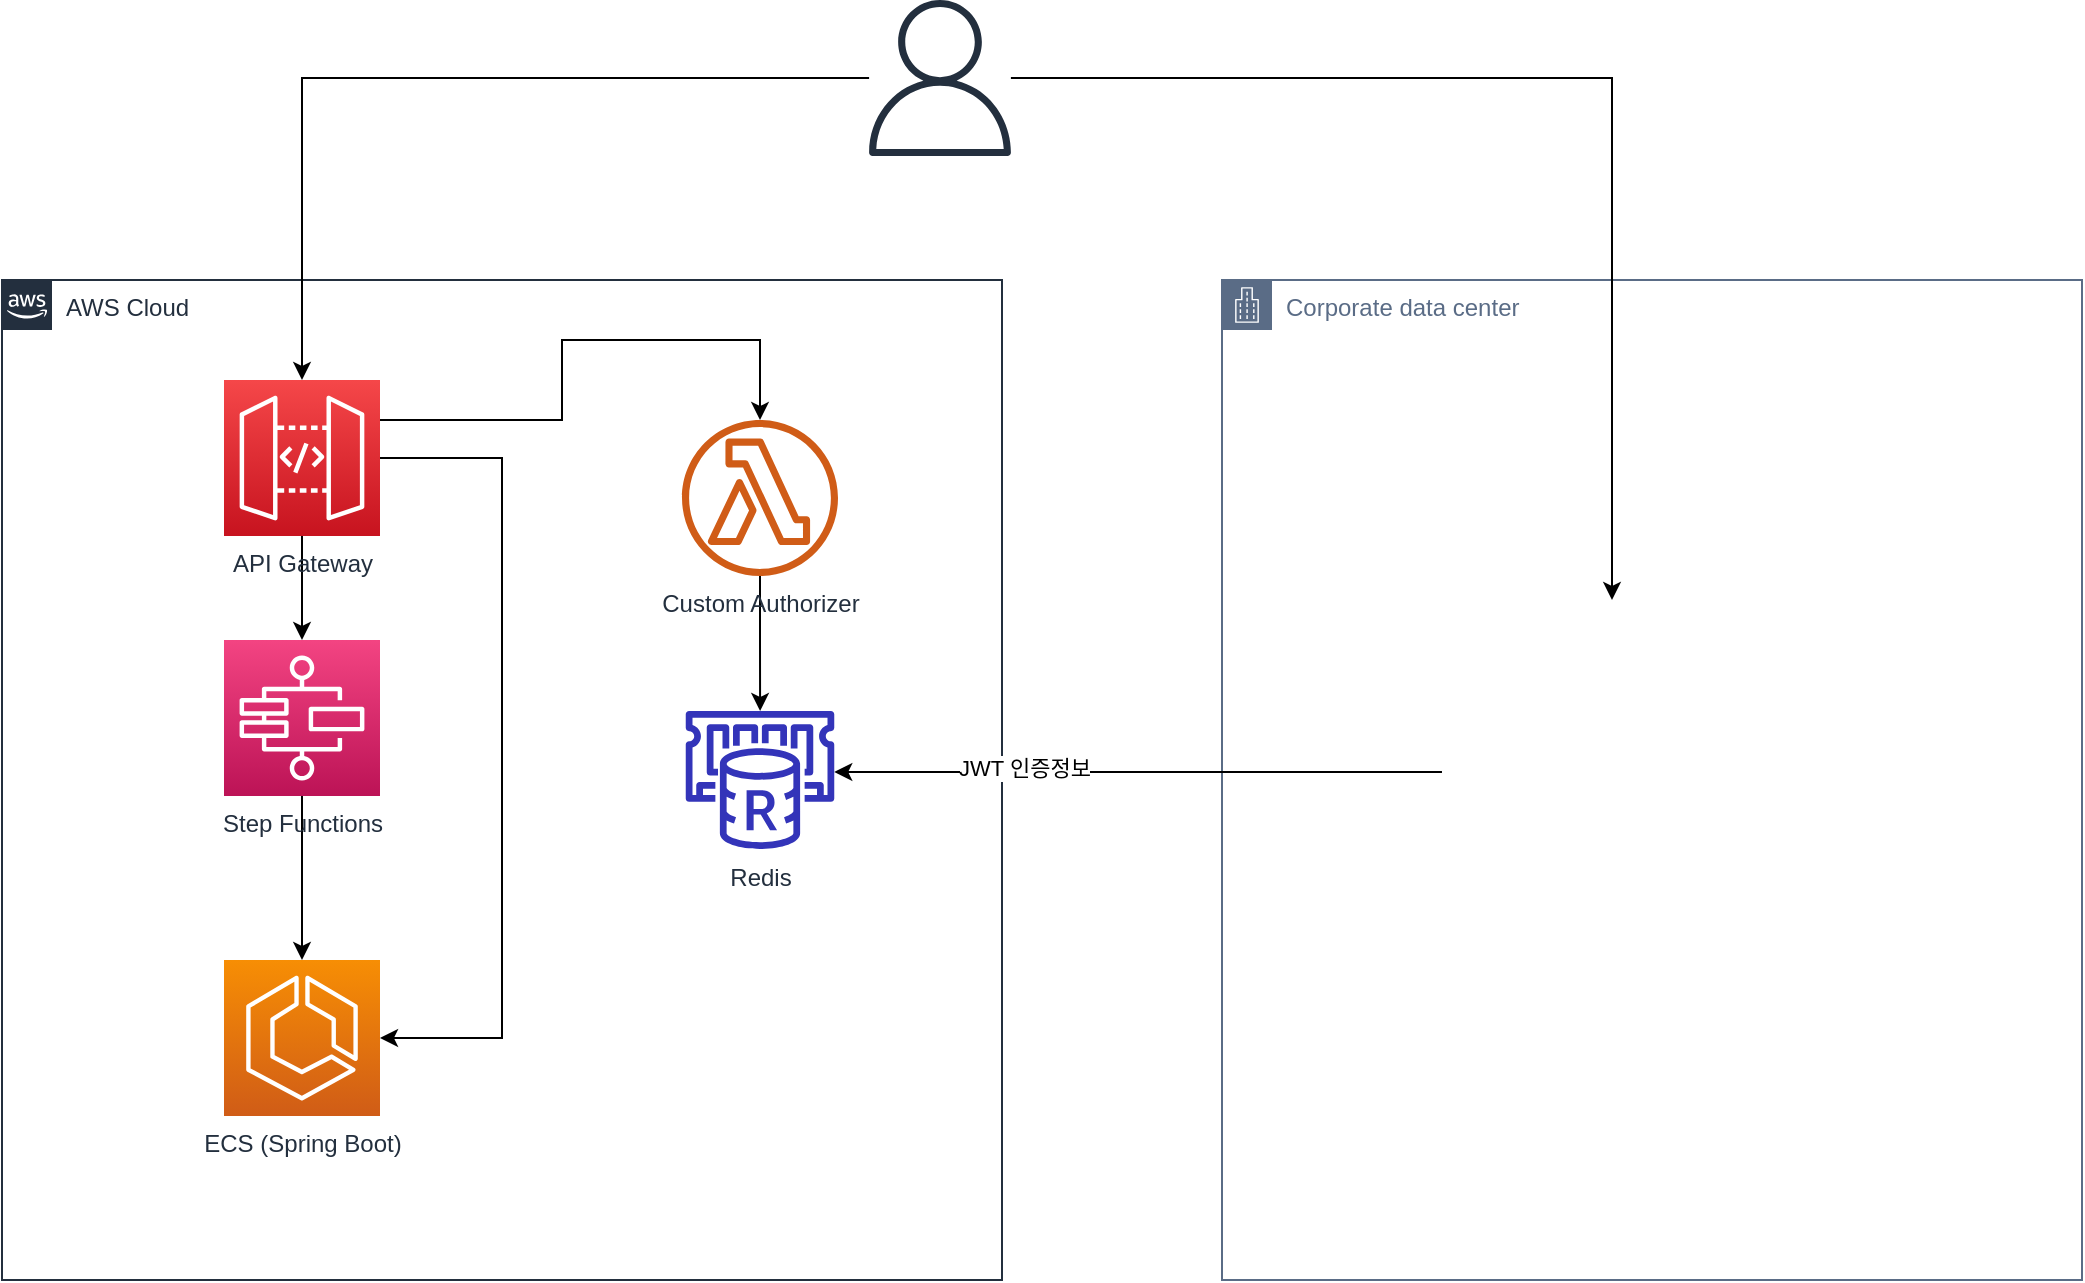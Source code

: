 <mxfile version="14.5.10" type="github" pages="2">
  <diagram id="PwlwIIyhIMaVgKpySGn4" name="SCK_MVP">
    <mxGraphModel dx="1422" dy="741" grid="1" gridSize="10" guides="1" tooltips="1" connect="1" arrows="1" fold="1" page="1" pageScale="1" pageWidth="1600" pageHeight="900" math="0" shadow="0">
      <root>
        <mxCell id="CwHz1iRqRjEqNzLJlCqe-0" />
        <mxCell id="CwHz1iRqRjEqNzLJlCqe-1" parent="CwHz1iRqRjEqNzLJlCqe-0" />
        <mxCell id="CwHz1iRqRjEqNzLJlCqe-3" value="Corporate data center" style="points=[[0,0],[0.25,0],[0.5,0],[0.75,0],[1,0],[1,0.25],[1,0.5],[1,0.75],[1,1],[0.75,1],[0.5,1],[0.25,1],[0,1],[0,0.75],[0,0.5],[0,0.25]];outlineConnect=0;gradientColor=none;html=1;whiteSpace=wrap;fontSize=12;fontStyle=0;shape=mxgraph.aws4.group;grIcon=mxgraph.aws4.group_corporate_data_center;strokeColor=#5A6C86;fillColor=none;verticalAlign=top;align=left;spacingLeft=30;fontColor=#5A6C86;dashed=0;" parent="CwHz1iRqRjEqNzLJlCqe-1" vertex="1">
          <mxGeometry x="800" y="240" width="430" height="500" as="geometry" />
        </mxCell>
        <mxCell id="CwHz1iRqRjEqNzLJlCqe-4" value="AWS Cloud" style="points=[[0,0],[0.25,0],[0.5,0],[0.75,0],[1,0],[1,0.25],[1,0.5],[1,0.75],[1,1],[0.75,1],[0.5,1],[0.25,1],[0,1],[0,0.75],[0,0.5],[0,0.25]];outlineConnect=0;gradientColor=none;html=1;whiteSpace=wrap;fontSize=12;fontStyle=0;shape=mxgraph.aws4.group;grIcon=mxgraph.aws4.group_aws_cloud_alt;strokeColor=#232F3E;fillColor=none;verticalAlign=top;align=left;spacingLeft=30;fontColor=#232F3E;dashed=0;" parent="CwHz1iRqRjEqNzLJlCqe-1" vertex="1">
          <mxGeometry x="190" y="240" width="500" height="500" as="geometry" />
        </mxCell>
        <mxCell id="YZpqieh4UQBD1y9VNews-2" style="edgeStyle=orthogonalEdgeStyle;rounded=0;orthogonalLoop=1;jettySize=auto;html=1;" parent="CwHz1iRqRjEqNzLJlCqe-1" source="CwHz1iRqRjEqNzLJlCqe-5" target="YZpqieh4UQBD1y9VNews-1" edge="1">
          <mxGeometry relative="1" as="geometry" />
        </mxCell>
        <mxCell id="Zo68B-Xc6IwKLdEUnuGs-0" style="edgeStyle=orthogonalEdgeStyle;rounded=0;orthogonalLoop=1;jettySize=auto;html=1;" edge="1" parent="CwHz1iRqRjEqNzLJlCqe-1" source="CwHz1iRqRjEqNzLJlCqe-5" target="-7odmcKIf2IYKr1ZTy-H-5">
          <mxGeometry relative="1" as="geometry" />
        </mxCell>
        <mxCell id="CwHz1iRqRjEqNzLJlCqe-5" value="" style="outlineConnect=0;fontColor=#232F3E;gradientColor=none;fillColor=#232F3E;strokeColor=none;dashed=0;verticalLabelPosition=bottom;verticalAlign=top;align=center;html=1;fontSize=12;fontStyle=0;aspect=fixed;pointerEvents=1;shape=mxgraph.aws4.user;" parent="CwHz1iRqRjEqNzLJlCqe-1" vertex="1">
          <mxGeometry x="620" y="100" width="78" height="78" as="geometry" />
        </mxCell>
        <mxCell id="-7odmcKIf2IYKr1ZTy-H-1" style="edgeStyle=orthogonalEdgeStyle;rounded=0;orthogonalLoop=1;jettySize=auto;html=1;" edge="1" parent="CwHz1iRqRjEqNzLJlCqe-1" source="YZpqieh4UQBD1y9VNews-0" target="-7odmcKIf2IYKr1ZTy-H-0">
          <mxGeometry relative="1" as="geometry" />
        </mxCell>
        <mxCell id="YZpqieh4UQBD1y9VNews-0" value="Step Functions" style="points=[[0,0,0],[0.25,0,0],[0.5,0,0],[0.75,0,0],[1,0,0],[0,1,0],[0.25,1,0],[0.5,1,0],[0.75,1,0],[1,1,0],[0,0.25,0],[0,0.5,0],[0,0.75,0],[1,0.25,0],[1,0.5,0],[1,0.75,0]];outlineConnect=0;fontColor=#232F3E;gradientColor=#F34482;gradientDirection=north;fillColor=#BC1356;strokeColor=#ffffff;dashed=0;verticalLabelPosition=bottom;verticalAlign=top;align=center;html=1;fontSize=12;fontStyle=0;aspect=fixed;shape=mxgraph.aws4.resourceIcon;resIcon=mxgraph.aws4.step_functions;" parent="CwHz1iRqRjEqNzLJlCqe-1" vertex="1">
          <mxGeometry x="301" y="420" width="78" height="78" as="geometry" />
        </mxCell>
        <mxCell id="YZpqieh4UQBD1y9VNews-3" style="edgeStyle=orthogonalEdgeStyle;rounded=0;orthogonalLoop=1;jettySize=auto;html=1;entryX=0.5;entryY=0;entryDx=0;entryDy=0;entryPerimeter=0;" parent="CwHz1iRqRjEqNzLJlCqe-1" source="YZpqieh4UQBD1y9VNews-1" target="YZpqieh4UQBD1y9VNews-0" edge="1">
          <mxGeometry relative="1" as="geometry" />
        </mxCell>
        <mxCell id="-7odmcKIf2IYKr1ZTy-H-4" style="edgeStyle=orthogonalEdgeStyle;rounded=0;orthogonalLoop=1;jettySize=auto;html=1;entryX=1;entryY=0.5;entryDx=0;entryDy=0;entryPerimeter=0;" edge="1" parent="CwHz1iRqRjEqNzLJlCqe-1" source="YZpqieh4UQBD1y9VNews-1" target="-7odmcKIf2IYKr1ZTy-H-0">
          <mxGeometry relative="1" as="geometry">
            <Array as="points">
              <mxPoint x="440" y="329" />
              <mxPoint x="440" y="619" />
            </Array>
          </mxGeometry>
        </mxCell>
        <mxCell id="Zo68B-Xc6IwKLdEUnuGs-2" style="edgeStyle=orthogonalEdgeStyle;rounded=0;orthogonalLoop=1;jettySize=auto;html=1;" edge="1" parent="CwHz1iRqRjEqNzLJlCqe-1" source="YZpqieh4UQBD1y9VNews-1" target="Zo68B-Xc6IwKLdEUnuGs-1">
          <mxGeometry relative="1" as="geometry">
            <Array as="points">
              <mxPoint x="470" y="310" />
              <mxPoint x="470" y="270" />
              <mxPoint x="569" y="270" />
            </Array>
          </mxGeometry>
        </mxCell>
        <mxCell id="YZpqieh4UQBD1y9VNews-1" value="API Gateway&lt;br&gt;" style="points=[[0,0,0],[0.25,0,0],[0.5,0,0],[0.75,0,0],[1,0,0],[0,1,0],[0.25,1,0],[0.5,1,0],[0.75,1,0],[1,1,0],[0,0.25,0],[0,0.5,0],[0,0.75,0],[1,0.25,0],[1,0.5,0],[1,0.75,0]];outlineConnect=0;fontColor=#232F3E;gradientColor=#F54749;gradientDirection=north;fillColor=#C7131F;strokeColor=#ffffff;dashed=0;verticalLabelPosition=bottom;verticalAlign=top;align=center;html=1;fontSize=12;fontStyle=0;aspect=fixed;shape=mxgraph.aws4.resourceIcon;resIcon=mxgraph.aws4.api_gateway;noLabel=0;" parent="CwHz1iRqRjEqNzLJlCqe-1" vertex="1">
          <mxGeometry x="301" y="290" width="78" height="78" as="geometry" />
        </mxCell>
        <mxCell id="-7odmcKIf2IYKr1ZTy-H-0" value="ECS (Spring Boot)" style="points=[[0,0,0],[0.25,0,0],[0.5,0,0],[0.75,0,0],[1,0,0],[0,1,0],[0.25,1,0],[0.5,1,0],[0.75,1,0],[1,1,0],[0,0.25,0],[0,0.5,0],[0,0.75,0],[1,0.25,0],[1,0.5,0],[1,0.75,0]];outlineConnect=0;fontColor=#232F3E;gradientColor=#F78E04;gradientDirection=north;fillColor=#D05C17;strokeColor=#ffffff;dashed=0;verticalLabelPosition=bottom;verticalAlign=top;align=center;html=1;fontSize=12;fontStyle=0;aspect=fixed;shape=mxgraph.aws4.resourceIcon;resIcon=mxgraph.aws4.ecs;" vertex="1" parent="CwHz1iRqRjEqNzLJlCqe-1">
          <mxGeometry x="301" y="580" width="78" height="78" as="geometry" />
        </mxCell>
        <mxCell id="-7odmcKIf2IYKr1ZTy-H-7" style="edgeStyle=orthogonalEdgeStyle;rounded=0;orthogonalLoop=1;jettySize=auto;html=1;" edge="1" parent="CwHz1iRqRjEqNzLJlCqe-1" source="-7odmcKIf2IYKr1ZTy-H-5" target="-7odmcKIf2IYKr1ZTy-H-6">
          <mxGeometry relative="1" as="geometry">
            <Array as="points">
              <mxPoint x="730" y="486" />
              <mxPoint x="730" y="486" />
            </Array>
          </mxGeometry>
        </mxCell>
        <mxCell id="-7odmcKIf2IYKr1ZTy-H-8" value="JWT 인증정보" style="edgeLabel;html=1;align=center;verticalAlign=middle;resizable=0;points=[];" vertex="1" connectable="0" parent="-7odmcKIf2IYKr1ZTy-H-7">
          <mxGeometry x="0.379" y="-2" relative="1" as="geometry">
            <mxPoint as="offset" />
          </mxGeometry>
        </mxCell>
        <mxCell id="-7odmcKIf2IYKr1ZTy-H-5" value="" style="shape=image;verticalLabelPosition=bottom;labelBackgroundColor=#ffffff;verticalAlign=top;aspect=fixed;imageAspect=0;image=https://upload.wikimedia.org/wikipedia/en/thumb/d/d3/Starbucks_Corporation_Logo_2011.svg/1200px-Starbucks_Corporation_Logo_2011.svg.png;" vertex="1" parent="CwHz1iRqRjEqNzLJlCqe-1">
          <mxGeometry x="909.99" y="400" width="170.01" height="172" as="geometry" />
        </mxCell>
        <mxCell id="-7odmcKIf2IYKr1ZTy-H-6" value="Redis" style="outlineConnect=0;fontColor=#232F3E;gradientColor=none;fillColor=#3334B9;strokeColor=none;dashed=0;verticalLabelPosition=bottom;verticalAlign=top;align=center;html=1;fontSize=12;fontStyle=0;aspect=fixed;pointerEvents=1;shape=mxgraph.aws4.elasticache_for_redis;" vertex="1" parent="CwHz1iRqRjEqNzLJlCqe-1">
          <mxGeometry x="530" y="455.5" width="78" height="69" as="geometry" />
        </mxCell>
        <mxCell id="Zo68B-Xc6IwKLdEUnuGs-4" style="edgeStyle=orthogonalEdgeStyle;rounded=0;orthogonalLoop=1;jettySize=auto;html=1;" edge="1" parent="CwHz1iRqRjEqNzLJlCqe-1" source="Zo68B-Xc6IwKLdEUnuGs-1" target="-7odmcKIf2IYKr1ZTy-H-6">
          <mxGeometry relative="1" as="geometry" />
        </mxCell>
        <mxCell id="Zo68B-Xc6IwKLdEUnuGs-1" value="Custom Authorizer" style="outlineConnect=0;fontColor=#232F3E;gradientColor=none;fillColor=#D05C17;strokeColor=none;dashed=0;verticalLabelPosition=bottom;verticalAlign=top;align=center;html=1;fontSize=12;fontStyle=0;aspect=fixed;pointerEvents=1;shape=mxgraph.aws4.lambda_function;" vertex="1" parent="CwHz1iRqRjEqNzLJlCqe-1">
          <mxGeometry x="530" y="310" width="78" height="78" as="geometry" />
        </mxCell>
      </root>
    </mxGraphModel>
  </diagram>
  <diagram id="Ht1M8jgEwFfnCIfOTk4-" name="Page-1">
    <mxGraphModel dx="1422" dy="741" grid="1" gridSize="10" guides="1" tooltips="1" connect="1" arrows="1" fold="1" page="1" pageScale="1" pageWidth="1169" pageHeight="827" math="0" shadow="0">
      <root>
        <mxCell id="0" />
        <mxCell id="1" parent="0" />
        <mxCell id="NCNaVQ1R43z3M_9Fxip8-6" style="edgeStyle=orthogonalEdgeStyle;rounded=0;orthogonalLoop=1;jettySize=auto;html=1;" parent="1" source="NCNaVQ1R43z3M_9Fxip8-1" target="NCNaVQ1R43z3M_9Fxip8-5" edge="1">
          <mxGeometry relative="1" as="geometry" />
        </mxCell>
        <UserObject label="Developers" lucidchartObjectId="FkwmbUnUpe3r" id="NCNaVQ1R43z3M_9Fxip8-1">
          <mxCell style="html=1;overflow=block;blockSpacing=1;whiteSpace=wrap;shape=mxgraph.aws4.users;labelPosition=center;verticalLabelPosition=bottom;align=center;verticalAlign=top;strokeColor=none;whiteSpace=wrap;fontSize=16.7;fontColor=#333333;spacing=0;strokeOpacity=100;rounded=1;absoluteArcSize=1;arcSize=9;fillColor=#232f3e;strokeWidth=2.3;" parent="1" vertex="1">
            <mxGeometry x="80" y="178" width="61" height="61" as="geometry" />
          </mxCell>
        </UserObject>
        <mxCell id="NCNaVQ1R43z3M_9Fxip8-9" style="edgeStyle=orthogonalEdgeStyle;rounded=0;orthogonalLoop=1;jettySize=auto;html=1;" parent="1" source="NCNaVQ1R43z3M_9Fxip8-5" target="NCNaVQ1R43z3M_9Fxip8-8" edge="1">
          <mxGeometry relative="1" as="geometry" />
        </mxCell>
        <mxCell id="NCNaVQ1R43z3M_9Fxip8-5" value="" style="shape=image;html=1;verticalAlign=top;verticalLabelPosition=bottom;labelBackgroundColor=#ffffff;imageAspect=0;aspect=fixed;image=https://cdn0.iconfinder.com/data/icons/brands-outlined-3/220/bitbucket-social-network-brand-logo-128.png" parent="1" vertex="1">
          <mxGeometry x="255" y="173.75" width="69.5" height="69.5" as="geometry" />
        </mxCell>
        <mxCell id="NCNaVQ1R43z3M_9Fxip8-8" value="" style="points=[[0,0,0],[0.25,0,0],[0.5,0,0],[0.75,0,0],[1,0,0],[0,1,0],[0.25,1,0],[0.5,1,0],[0.75,1,0],[1,1,0],[0,0.25,0],[0,0.5,0],[0,0.75,0],[1,0.25,0],[1,0.5,0],[1,0.75,0]];outlineConnect=0;fontColor=#232F3E;gradientColor=#4D72F3;gradientDirection=north;fillColor=#3334B9;strokeColor=#ffffff;dashed=0;verticalLabelPosition=bottom;verticalAlign=top;align=center;html=1;fontSize=12;fontStyle=0;aspect=fixed;shape=mxgraph.aws4.resourceIcon;resIcon=mxgraph.aws4.codebuild;" parent="1" vertex="1">
          <mxGeometry x="425" y="170" width="78" height="78" as="geometry" />
        </mxCell>
      </root>
    </mxGraphModel>
  </diagram>
</mxfile>
